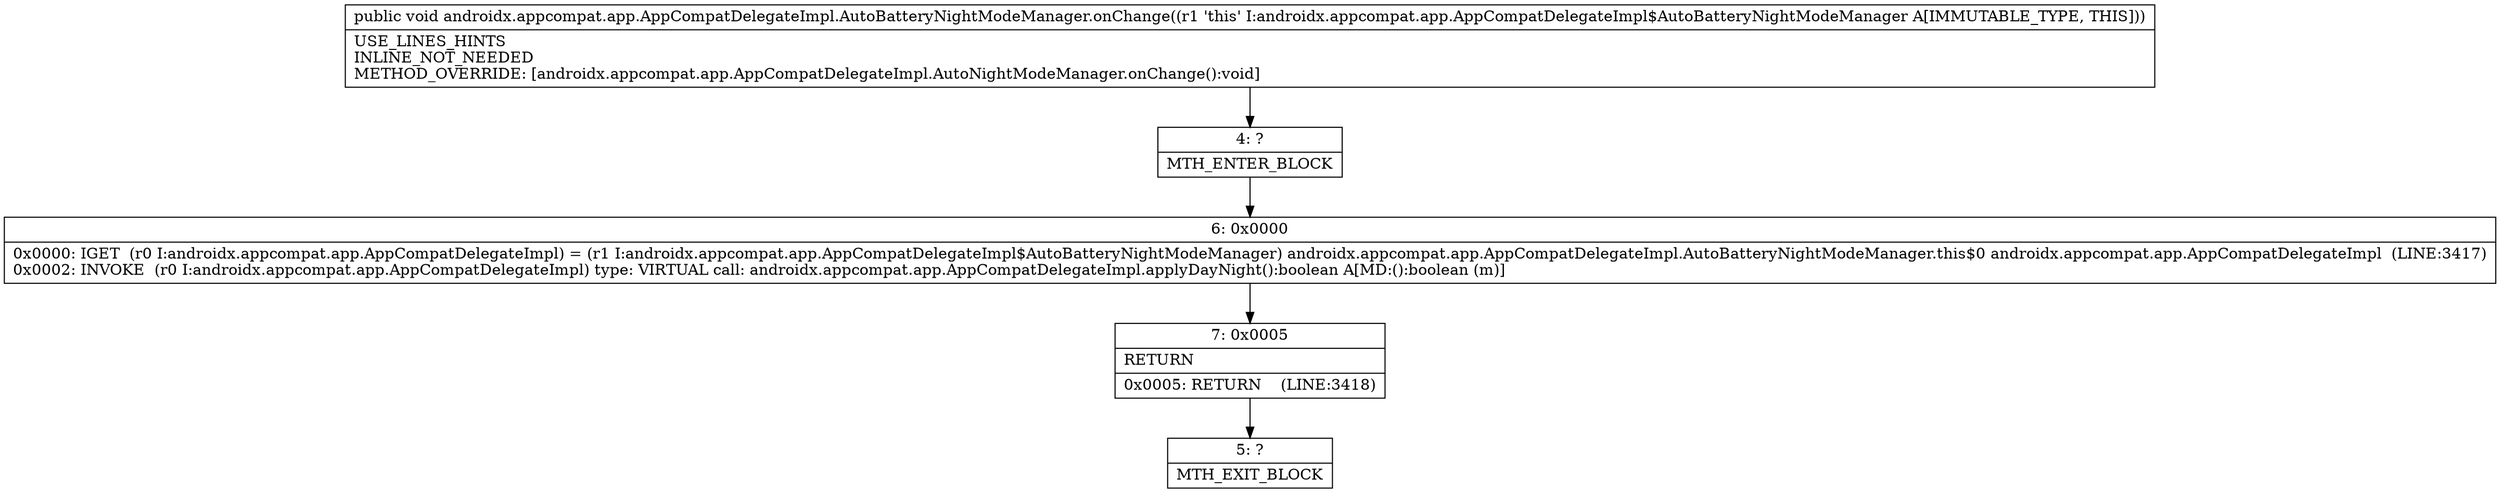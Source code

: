 digraph "CFG forandroidx.appcompat.app.AppCompatDelegateImpl.AutoBatteryNightModeManager.onChange()V" {
Node_4 [shape=record,label="{4\:\ ?|MTH_ENTER_BLOCK\l}"];
Node_6 [shape=record,label="{6\:\ 0x0000|0x0000: IGET  (r0 I:androidx.appcompat.app.AppCompatDelegateImpl) = (r1 I:androidx.appcompat.app.AppCompatDelegateImpl$AutoBatteryNightModeManager) androidx.appcompat.app.AppCompatDelegateImpl.AutoBatteryNightModeManager.this$0 androidx.appcompat.app.AppCompatDelegateImpl  (LINE:3417)\l0x0002: INVOKE  (r0 I:androidx.appcompat.app.AppCompatDelegateImpl) type: VIRTUAL call: androidx.appcompat.app.AppCompatDelegateImpl.applyDayNight():boolean A[MD:():boolean (m)]\l}"];
Node_7 [shape=record,label="{7\:\ 0x0005|RETURN\l|0x0005: RETURN    (LINE:3418)\l}"];
Node_5 [shape=record,label="{5\:\ ?|MTH_EXIT_BLOCK\l}"];
MethodNode[shape=record,label="{public void androidx.appcompat.app.AppCompatDelegateImpl.AutoBatteryNightModeManager.onChange((r1 'this' I:androidx.appcompat.app.AppCompatDelegateImpl$AutoBatteryNightModeManager A[IMMUTABLE_TYPE, THIS]))  | USE_LINES_HINTS\lINLINE_NOT_NEEDED\lMETHOD_OVERRIDE: [androidx.appcompat.app.AppCompatDelegateImpl.AutoNightModeManager.onChange():void]\l}"];
MethodNode -> Node_4;Node_4 -> Node_6;
Node_6 -> Node_7;
Node_7 -> Node_5;
}

